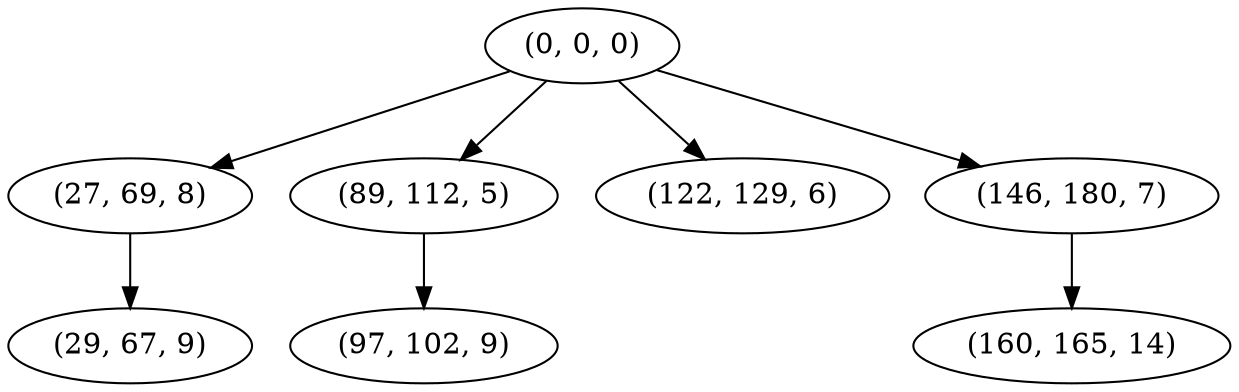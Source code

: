 digraph tree {
    "(0, 0, 0)";
    "(27, 69, 8)";
    "(29, 67, 9)";
    "(89, 112, 5)";
    "(97, 102, 9)";
    "(122, 129, 6)";
    "(146, 180, 7)";
    "(160, 165, 14)";
    "(0, 0, 0)" -> "(27, 69, 8)";
    "(0, 0, 0)" -> "(89, 112, 5)";
    "(0, 0, 0)" -> "(122, 129, 6)";
    "(0, 0, 0)" -> "(146, 180, 7)";
    "(27, 69, 8)" -> "(29, 67, 9)";
    "(89, 112, 5)" -> "(97, 102, 9)";
    "(146, 180, 7)" -> "(160, 165, 14)";
}
